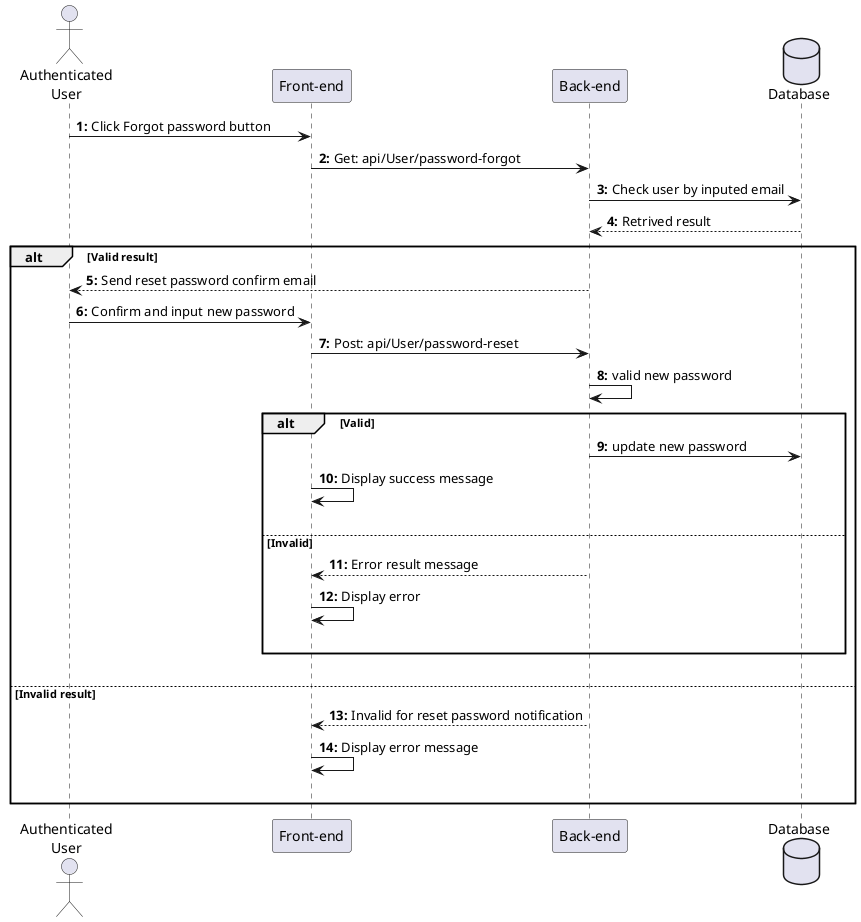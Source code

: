 @startuml ForgotPassword

actor "Authenticated\nUser" as user
participant "Front-end" as client
participant "Back-end" as server 
database "Database" as db

autonumber "<b>0:"

user -> client : Click Forgot password button
client -> server : Get: api/User/password-forgot
server -> db : Check user by inputed email
db --> server : Retrived result

alt Valid result
    server --> user : Send reset password confirm email
    user -> client : Confirm and input new password
    client -> server : Post: api/User/password-reset
    server -> server : valid new password

    alt Valid
        server -> db : update new password 
        client -> client : Display success message
        |||
    else Invalid
        server --> client : Error result message
        client -> client : Display error
        |||
    end
    |||

else Invalid result
    server --> client : Invalid for reset password notification
    client -> client : Display error message 
    |||
end 

@enduml